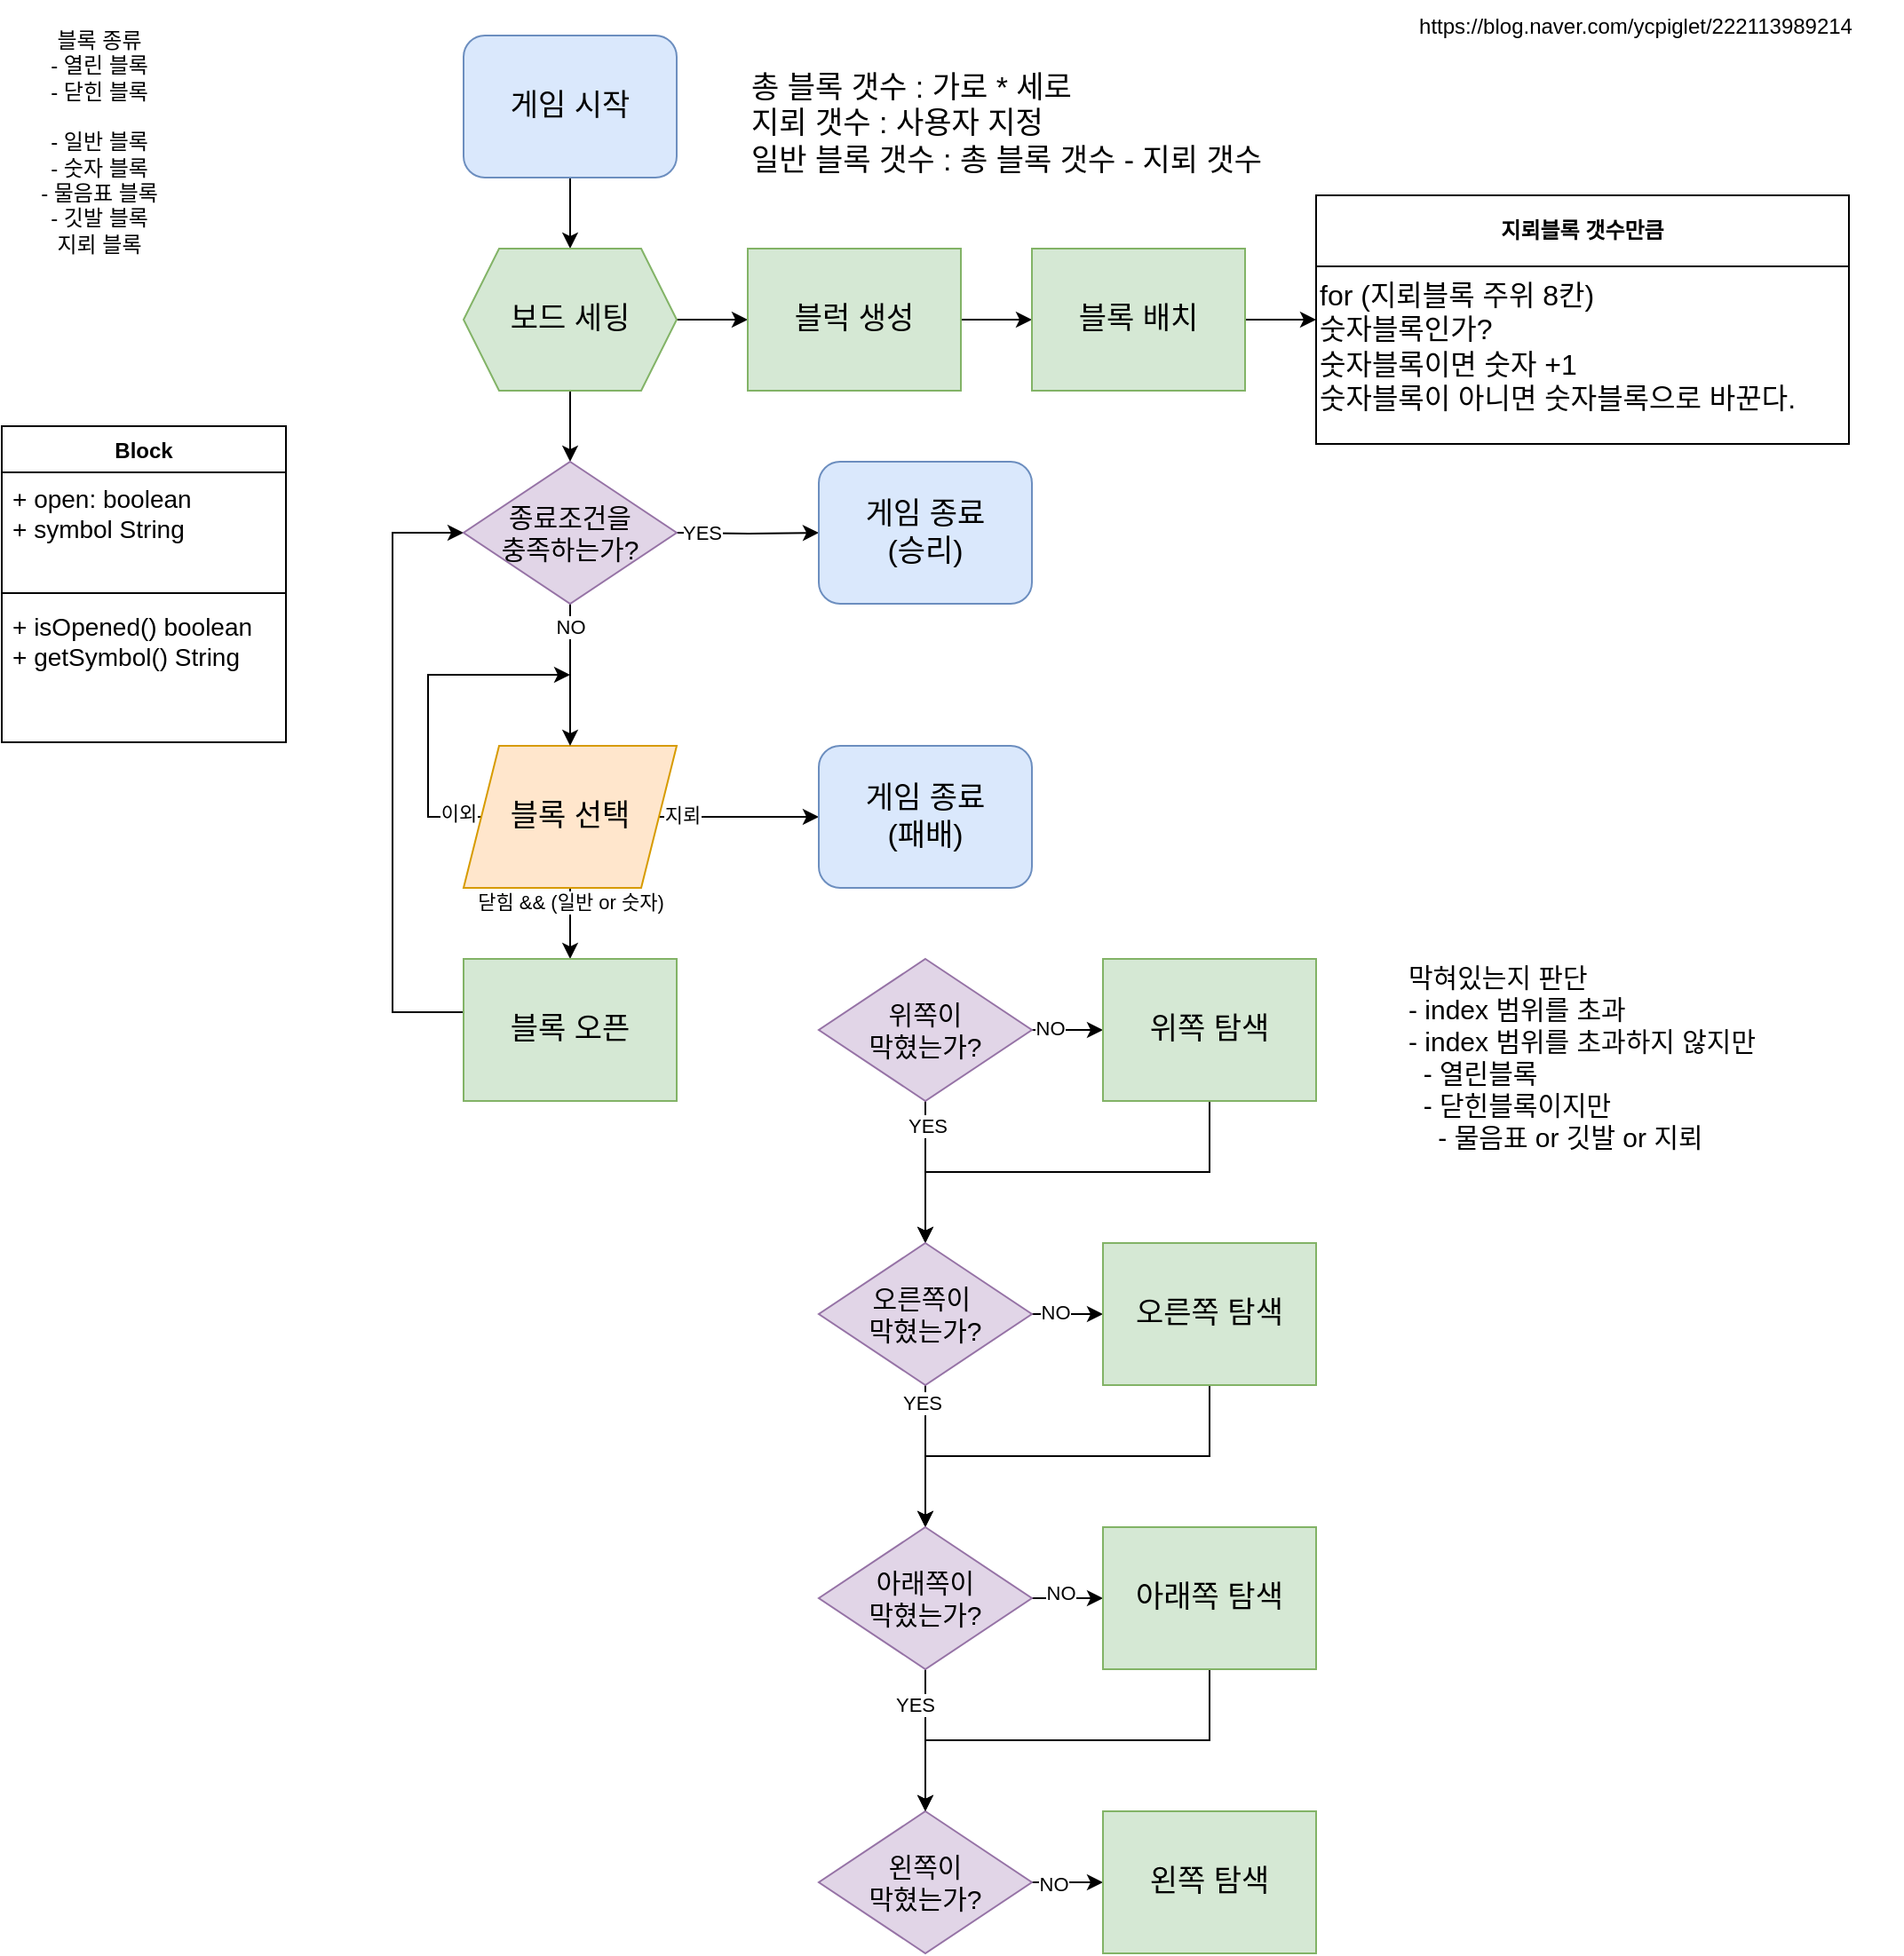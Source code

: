 <mxfile version="24.7.6">
  <diagram id="C5RBs43oDa-KdzZeNtuy" name="Page-1">
    <mxGraphModel dx="1388" dy="766" grid="1" gridSize="10" guides="1" tooltips="1" connect="1" arrows="1" fold="1" page="1" pageScale="1" pageWidth="827" pageHeight="1169" math="0" shadow="0">
      <root>
        <mxCell id="WIyWlLk6GJQsqaUBKTNV-0" />
        <mxCell id="WIyWlLk6GJQsqaUBKTNV-1" parent="WIyWlLk6GJQsqaUBKTNV-0" />
        <mxCell id="WfOOoD9RHd-EX-u53SII-0" value="블록 종류&lt;div&gt;- 열린 블록&lt;/div&gt;&lt;div&gt;- 닫힌 블록&lt;/div&gt;&lt;div&gt;&lt;br&gt;&lt;/div&gt;&lt;div&gt;- 일반 블록&lt;/div&gt;&lt;div&gt;- 숫자 블록&lt;/div&gt;&lt;div&gt;- 물음표 블록&lt;/div&gt;&lt;div&gt;- 깃발 블록&lt;/div&gt;&lt;div&gt;지뢰 블록&lt;/div&gt;" style="text;html=1;align=center;verticalAlign=middle;whiteSpace=wrap;rounded=0;" parent="WIyWlLk6GJQsqaUBKTNV-1" vertex="1">
          <mxGeometry x="20" y="30" width="110" height="140" as="geometry" />
        </mxCell>
        <mxCell id="WfOOoD9RHd-EX-u53SII-37" style="edgeStyle=orthogonalEdgeStyle;rounded=0;orthogonalLoop=1;jettySize=auto;html=1;exitX=0.5;exitY=1;exitDx=0;exitDy=0;entryX=0.5;entryY=0;entryDx=0;entryDy=0;" parent="WIyWlLk6GJQsqaUBKTNV-1" source="WfOOoD9RHd-EX-u53SII-16" target="WfOOoD9RHd-EX-u53SII-17" edge="1">
          <mxGeometry relative="1" as="geometry" />
        </mxCell>
        <mxCell id="WfOOoD9RHd-EX-u53SII-16" value="게임 시작" style="rounded=1;whiteSpace=wrap;html=1;fillColor=#dae8fc;strokeColor=#6c8ebf;fontSize=17;" parent="WIyWlLk6GJQsqaUBKTNV-1" vertex="1">
          <mxGeometry x="280" y="40" width="120" height="80" as="geometry" />
        </mxCell>
        <mxCell id="WfOOoD9RHd-EX-u53SII-60" style="edgeStyle=orthogonalEdgeStyle;rounded=0;orthogonalLoop=1;jettySize=auto;html=1;exitX=1;exitY=0.5;exitDx=0;exitDy=0;" parent="WIyWlLk6GJQsqaUBKTNV-1" source="WfOOoD9RHd-EX-u53SII-17" target="WfOOoD9RHd-EX-u53SII-18" edge="1">
          <mxGeometry relative="1" as="geometry" />
        </mxCell>
        <mxCell id="WfOOoD9RHd-EX-u53SII-71" style="edgeStyle=orthogonalEdgeStyle;rounded=0;orthogonalLoop=1;jettySize=auto;html=1;exitX=0.5;exitY=1;exitDx=0;exitDy=0;entryX=0.5;entryY=0;entryDx=0;entryDy=0;" parent="WIyWlLk6GJQsqaUBKTNV-1" source="WfOOoD9RHd-EX-u53SII-17" target="WfOOoD9RHd-EX-u53SII-70" edge="1">
          <mxGeometry relative="1" as="geometry" />
        </mxCell>
        <mxCell id="WfOOoD9RHd-EX-u53SII-17" value="보드 세팅" style="shape=hexagon;perimeter=hexagonPerimeter2;whiteSpace=wrap;html=1;fixedSize=1;fontSize=17;fillColor=#d5e8d4;strokeColor=#82b366;" parent="WIyWlLk6GJQsqaUBKTNV-1" vertex="1">
          <mxGeometry x="280" y="160" width="120" height="80" as="geometry" />
        </mxCell>
        <mxCell id="WfOOoD9RHd-EX-u53SII-67" style="edgeStyle=orthogonalEdgeStyle;rounded=0;orthogonalLoop=1;jettySize=auto;html=1;exitX=1;exitY=0.5;exitDx=0;exitDy=0;entryX=0;entryY=0.5;entryDx=0;entryDy=0;" parent="WIyWlLk6GJQsqaUBKTNV-1" source="WfOOoD9RHd-EX-u53SII-18" target="WfOOoD9RHd-EX-u53SII-19" edge="1">
          <mxGeometry relative="1" as="geometry" />
        </mxCell>
        <mxCell id="WfOOoD9RHd-EX-u53SII-18" value="블럭 생성" style="rounded=0;whiteSpace=wrap;html=1;fillColor=#d5e8d4;strokeColor=#82b366;fontSize=17;align=center;" parent="WIyWlLk6GJQsqaUBKTNV-1" vertex="1">
          <mxGeometry x="440" y="160" width="120" height="80" as="geometry" />
        </mxCell>
        <mxCell id="WfOOoD9RHd-EX-u53SII-69" style="edgeStyle=orthogonalEdgeStyle;rounded=0;orthogonalLoop=1;jettySize=auto;html=1;exitX=1;exitY=0.5;exitDx=0;exitDy=0;entryX=0;entryY=0.5;entryDx=0;entryDy=0;" parent="WIyWlLk6GJQsqaUBKTNV-1" source="WfOOoD9RHd-EX-u53SII-19" target="WfOOoD9RHd-EX-u53SII-63" edge="1">
          <mxGeometry relative="1" as="geometry" />
        </mxCell>
        <mxCell id="WfOOoD9RHd-EX-u53SII-19" value="블록 배치" style="rounded=0;whiteSpace=wrap;html=1;fillColor=#d5e8d4;strokeColor=#82b366;fontSize=17;" parent="WIyWlLk6GJQsqaUBKTNV-1" vertex="1">
          <mxGeometry x="600" y="160" width="120" height="80" as="geometry" />
        </mxCell>
        <mxCell id="WfOOoD9RHd-EX-u53SII-36" style="edgeStyle=orthogonalEdgeStyle;rounded=0;orthogonalLoop=1;jettySize=auto;html=1;exitX=0.5;exitY=1;exitDx=0;exitDy=0;entryX=0.5;entryY=0;entryDx=0;entryDy=0;" parent="WIyWlLk6GJQsqaUBKTNV-1" source="WfOOoD9RHd-EX-u53SII-21" edge="1">
          <mxGeometry relative="1" as="geometry">
            <mxPoint x="340" y="560" as="targetPoint" />
          </mxGeometry>
        </mxCell>
        <mxCell id="WfOOoD9RHd-EX-u53SII-79" value="닫힘 &amp;amp;&amp;amp; (일반 or 숫자)" style="edgeLabel;html=1;align=center;verticalAlign=middle;resizable=0;points=[];" parent="WfOOoD9RHd-EX-u53SII-36" vertex="1" connectable="0">
          <mxGeometry x="-0.605" relative="1" as="geometry">
            <mxPoint as="offset" />
          </mxGeometry>
        </mxCell>
        <mxCell id="WfOOoD9RHd-EX-u53SII-46" style="edgeStyle=orthogonalEdgeStyle;rounded=0;orthogonalLoop=1;jettySize=auto;html=1;exitX=0;exitY=0.5;exitDx=0;exitDy=0;" parent="WIyWlLk6GJQsqaUBKTNV-1" source="WfOOoD9RHd-EX-u53SII-21" edge="1">
          <mxGeometry relative="1" as="geometry">
            <mxPoint x="340" y="400" as="targetPoint" />
            <Array as="points">
              <mxPoint x="260" y="480" />
              <mxPoint x="260" y="400" />
            </Array>
          </mxGeometry>
        </mxCell>
        <mxCell id="WfOOoD9RHd-EX-u53SII-78" value="이외" style="edgeLabel;html=1;align=center;verticalAlign=middle;resizable=0;points=[];" parent="WfOOoD9RHd-EX-u53SII-46" vertex="1" connectable="0">
          <mxGeometry x="-0.863" y="-2" relative="1" as="geometry">
            <mxPoint as="offset" />
          </mxGeometry>
        </mxCell>
        <mxCell id="WfOOoD9RHd-EX-u53SII-56" style="edgeStyle=orthogonalEdgeStyle;rounded=0;orthogonalLoop=1;jettySize=auto;html=1;exitX=1;exitY=0.5;exitDx=0;exitDy=0;entryX=0;entryY=0.5;entryDx=0;entryDy=0;" parent="WIyWlLk6GJQsqaUBKTNV-1" source="WfOOoD9RHd-EX-u53SII-21" target="WfOOoD9RHd-EX-u53SII-55" edge="1">
          <mxGeometry relative="1" as="geometry">
            <mxPoint x="420" y="480" as="targetPoint" />
          </mxGeometry>
        </mxCell>
        <mxCell id="WfOOoD9RHd-EX-u53SII-77" value="지뢰" style="edgeLabel;html=1;align=center;verticalAlign=middle;resizable=0;points=[];" parent="WfOOoD9RHd-EX-u53SII-56" vertex="1" connectable="0">
          <mxGeometry x="-0.711" y="1" relative="1" as="geometry">
            <mxPoint as="offset" />
          </mxGeometry>
        </mxCell>
        <mxCell id="WfOOoD9RHd-EX-u53SII-21" value="블록 선택" style="shape=parallelogram;perimeter=parallelogramPerimeter;whiteSpace=wrap;html=1;fixedSize=1;fillColor=#ffe6cc;strokeColor=#d79b00;fontSize=17;" parent="WIyWlLk6GJQsqaUBKTNV-1" vertex="1">
          <mxGeometry x="280" y="440" width="120" height="80" as="geometry" />
        </mxCell>
        <mxCell id="WfOOoD9RHd-EX-u53SII-47" value="Block" style="swimlane;fontStyle=1;align=center;verticalAlign=top;childLayout=stackLayout;horizontal=1;startSize=26;horizontalStack=0;resizeParent=1;resizeParentMax=0;resizeLast=0;collapsible=1;marginBottom=0;whiteSpace=wrap;html=1;" parent="WIyWlLk6GJQsqaUBKTNV-1" vertex="1">
          <mxGeometry x="20" y="260" width="160" height="178" as="geometry" />
        </mxCell>
        <mxCell id="WfOOoD9RHd-EX-u53SII-48" value="+ open: boolean&lt;div style=&quot;font-size: 14px;&quot;&gt;+ symbol String&lt;/div&gt;" style="text;strokeColor=none;fillColor=none;align=left;verticalAlign=top;spacingLeft=4;spacingRight=4;overflow=hidden;rotatable=0;points=[[0,0.5],[1,0.5]];portConstraint=eastwest;whiteSpace=wrap;html=1;fontSize=14;" parent="WfOOoD9RHd-EX-u53SII-47" vertex="1">
          <mxGeometry y="26" width="160" height="64" as="geometry" />
        </mxCell>
        <mxCell id="WfOOoD9RHd-EX-u53SII-49" value="" style="line;strokeWidth=1;fillColor=none;align=left;verticalAlign=middle;spacingTop=-1;spacingLeft=3;spacingRight=3;rotatable=0;labelPosition=right;points=[];portConstraint=eastwest;strokeColor=inherit;" parent="WfOOoD9RHd-EX-u53SII-47" vertex="1">
          <mxGeometry y="90" width="160" height="8" as="geometry" />
        </mxCell>
        <mxCell id="WfOOoD9RHd-EX-u53SII-50" value="+ isOpened() boolean&lt;div style=&quot;font-size: 14px;&quot;&gt;+ getSymbol() String&lt;/div&gt;" style="text;strokeColor=none;fillColor=none;align=left;verticalAlign=top;spacingLeft=4;spacingRight=4;overflow=hidden;rotatable=0;points=[[0,0.5],[1,0.5]];portConstraint=eastwest;whiteSpace=wrap;html=1;fontSize=14;" parent="WfOOoD9RHd-EX-u53SII-47" vertex="1">
          <mxGeometry y="98" width="160" height="80" as="geometry" />
        </mxCell>
        <mxCell id="WfOOoD9RHd-EX-u53SII-55" value="게임 종료&lt;div&gt;(패배)&lt;/div&gt;" style="rounded=1;whiteSpace=wrap;html=1;fillColor=#dae8fc;strokeColor=#6c8ebf;fontSize=17;" parent="WIyWlLk6GJQsqaUBKTNV-1" vertex="1">
          <mxGeometry x="480" y="440" width="120" height="80" as="geometry" />
        </mxCell>
        <mxCell id="WfOOoD9RHd-EX-u53SII-59" style="edgeStyle=orthogonalEdgeStyle;rounded=0;orthogonalLoop=1;jettySize=auto;html=1;exitX=0;exitY=0.5;exitDx=0;exitDy=0;" parent="WIyWlLk6GJQsqaUBKTNV-1" source="WfOOoD9RHd-EX-u53SII-58" edge="1">
          <mxGeometry relative="1" as="geometry">
            <mxPoint x="280" y="320" as="targetPoint" />
            <mxPoint x="220" y="520" as="sourcePoint" />
            <Array as="points">
              <mxPoint x="240" y="590" />
              <mxPoint x="240" y="320" />
            </Array>
          </mxGeometry>
        </mxCell>
        <mxCell id="WfOOoD9RHd-EX-u53SII-58" value="블록 오픈" style="rounded=0;whiteSpace=wrap;html=1;fillColor=#d5e8d4;strokeColor=#82b366;fontSize=17;" parent="WIyWlLk6GJQsqaUBKTNV-1" vertex="1">
          <mxGeometry x="280" y="560" width="120" height="80" as="geometry" />
        </mxCell>
        <mxCell id="WfOOoD9RHd-EX-u53SII-61" value="&lt;span style=&quot;font-size: 17px;&quot;&gt;총 블록 갯수 : 가로 * 세로&lt;/span&gt;&lt;div style=&quot;font-size: 17px;&quot;&gt;지뢰 갯수 : 사용자 지정&lt;/div&gt;&lt;div style=&quot;font-size: 17px;&quot;&gt;일반 블록 갯수 : 총 블록 갯수 - 지뢰 갯수&lt;/div&gt;" style="text;html=1;align=left;verticalAlign=middle;whiteSpace=wrap;rounded=0;" parent="WIyWlLk6GJQsqaUBKTNV-1" vertex="1">
          <mxGeometry x="440" y="60" width="370" height="60" as="geometry" />
        </mxCell>
        <mxCell id="WfOOoD9RHd-EX-u53SII-63" value="지뢰블록 갯수만큼" style="swimlane;whiteSpace=wrap;html=1;startSize=40;" parent="WIyWlLk6GJQsqaUBKTNV-1" vertex="1">
          <mxGeometry x="760" y="130" width="300" height="140" as="geometry">
            <mxRectangle x="760" y="185" width="140" height="30" as="alternateBounds" />
          </mxGeometry>
        </mxCell>
        <mxCell id="WfOOoD9RHd-EX-u53SII-65" value="for (지뢰블록 주위 8칸)&lt;div style=&quot;font-size: 16px;&quot;&gt;숫자블록인가?&lt;/div&gt;&lt;div style=&quot;font-size: 16px;&quot;&gt;숫자블록이면 숫자 +1&lt;/div&gt;&lt;div style=&quot;font-size: 16px;&quot;&gt;숫자블록이 아니면 숫자블록으로 바꾼다.&lt;/div&gt;" style="text;html=1;align=left;verticalAlign=middle;resizable=0;points=[];autosize=1;strokeColor=none;fillColor=none;fontSize=16;" parent="WfOOoD9RHd-EX-u53SII-63" vertex="1">
          <mxGeometry y="40" width="310" height="90" as="geometry" />
        </mxCell>
        <mxCell id="WfOOoD9RHd-EX-u53SII-68" value="https://blog.naver.com/ycpiglet/222113989214" style="text;html=1;align=center;verticalAlign=middle;whiteSpace=wrap;rounded=0;" parent="WIyWlLk6GJQsqaUBKTNV-1" vertex="1">
          <mxGeometry x="910" y="20" width="60" height="30" as="geometry" />
        </mxCell>
        <mxCell id="WfOOoD9RHd-EX-u53SII-73" style="edgeStyle=orthogonalEdgeStyle;rounded=0;orthogonalLoop=1;jettySize=auto;html=1;entryX=0;entryY=0.5;entryDx=0;entryDy=0;" parent="WIyWlLk6GJQsqaUBKTNV-1" target="WfOOoD9RHd-EX-u53SII-72" edge="1">
          <mxGeometry relative="1" as="geometry">
            <mxPoint x="400" y="320" as="sourcePoint" />
          </mxGeometry>
        </mxCell>
        <mxCell id="WfOOoD9RHd-EX-u53SII-75" value="YES" style="edgeLabel;html=1;align=center;verticalAlign=middle;resizable=0;points=[];" parent="WfOOoD9RHd-EX-u53SII-73" vertex="1" connectable="0">
          <mxGeometry x="-0.902" y="3" relative="1" as="geometry">
            <mxPoint x="10" y="3" as="offset" />
          </mxGeometry>
        </mxCell>
        <mxCell id="WfOOoD9RHd-EX-u53SII-74" style="edgeStyle=orthogonalEdgeStyle;rounded=0;orthogonalLoop=1;jettySize=auto;html=1;exitX=0.5;exitY=1;exitDx=0;exitDy=0;entryX=0.5;entryY=0;entryDx=0;entryDy=0;" parent="WIyWlLk6GJQsqaUBKTNV-1" source="WfOOoD9RHd-EX-u53SII-70" target="WfOOoD9RHd-EX-u53SII-21" edge="1">
          <mxGeometry relative="1" as="geometry" />
        </mxCell>
        <mxCell id="WfOOoD9RHd-EX-u53SII-76" value="NO" style="edgeLabel;html=1;align=center;verticalAlign=middle;resizable=0;points=[];" parent="WfOOoD9RHd-EX-u53SII-74" vertex="1" connectable="0">
          <mxGeometry x="-0.457" relative="1" as="geometry">
            <mxPoint y="-9" as="offset" />
          </mxGeometry>
        </mxCell>
        <mxCell id="WfOOoD9RHd-EX-u53SII-70" value="종료조건을&lt;div style=&quot;font-size: 15px;&quot;&gt;충족하는가?&lt;/div&gt;" style="rhombus;whiteSpace=wrap;html=1;fillColor=#e1d5e7;strokeColor=#9673a6;fontSize=15;" parent="WIyWlLk6GJQsqaUBKTNV-1" vertex="1">
          <mxGeometry x="280" y="280" width="120" height="80" as="geometry" />
        </mxCell>
        <mxCell id="WfOOoD9RHd-EX-u53SII-72" value="게임 종료&lt;div&gt;(승리)&lt;/div&gt;" style="rounded=1;whiteSpace=wrap;html=1;fillColor=#dae8fc;strokeColor=#6c8ebf;fontSize=17;" parent="WIyWlLk6GJQsqaUBKTNV-1" vertex="1">
          <mxGeometry x="480" y="280" width="120" height="80" as="geometry" />
        </mxCell>
        <mxCell id="CFuSLQ0Rf22xrRSl3aU7-11" style="edgeStyle=orthogonalEdgeStyle;rounded=0;orthogonalLoop=1;jettySize=auto;html=1;exitX=1;exitY=0.5;exitDx=0;exitDy=0;" edge="1" parent="WIyWlLk6GJQsqaUBKTNV-1" source="CFuSLQ0Rf22xrRSl3aU7-2" target="CFuSLQ0Rf22xrRSl3aU7-3">
          <mxGeometry relative="1" as="geometry" />
        </mxCell>
        <mxCell id="CFuSLQ0Rf22xrRSl3aU7-12" value="NO" style="edgeLabel;html=1;align=center;verticalAlign=middle;resizable=0;points=[];" vertex="1" connectable="0" parent="CFuSLQ0Rf22xrRSl3aU7-11">
          <mxGeometry x="-0.5" y="1" relative="1" as="geometry">
            <mxPoint as="offset" />
          </mxGeometry>
        </mxCell>
        <mxCell id="CFuSLQ0Rf22xrRSl3aU7-13" style="edgeStyle=orthogonalEdgeStyle;rounded=0;orthogonalLoop=1;jettySize=auto;html=1;exitX=0.5;exitY=1;exitDx=0;exitDy=0;entryX=0.5;entryY=0;entryDx=0;entryDy=0;" edge="1" parent="WIyWlLk6GJQsqaUBKTNV-1" source="CFuSLQ0Rf22xrRSl3aU7-2" target="CFuSLQ0Rf22xrRSl3aU7-5">
          <mxGeometry relative="1" as="geometry" />
        </mxCell>
        <mxCell id="CFuSLQ0Rf22xrRSl3aU7-14" value="YES" style="edgeLabel;html=1;align=center;verticalAlign=middle;resizable=0;points=[];" vertex="1" connectable="0" parent="CFuSLQ0Rf22xrRSl3aU7-13">
          <mxGeometry x="-0.65" y="1" relative="1" as="geometry">
            <mxPoint as="offset" />
          </mxGeometry>
        </mxCell>
        <mxCell id="CFuSLQ0Rf22xrRSl3aU7-2" value="위쪽이&lt;div&gt;막혔는가?&lt;/div&gt;" style="rhombus;whiteSpace=wrap;html=1;fillColor=#e1d5e7;strokeColor=#9673a6;fontSize=15;" vertex="1" parent="WIyWlLk6GJQsqaUBKTNV-1">
          <mxGeometry x="480" y="560" width="120" height="80" as="geometry" />
        </mxCell>
        <mxCell id="CFuSLQ0Rf22xrRSl3aU7-25" style="edgeStyle=orthogonalEdgeStyle;rounded=0;orthogonalLoop=1;jettySize=auto;html=1;exitX=0.5;exitY=1;exitDx=0;exitDy=0;" edge="1" parent="WIyWlLk6GJQsqaUBKTNV-1" source="CFuSLQ0Rf22xrRSl3aU7-3" target="CFuSLQ0Rf22xrRSl3aU7-5">
          <mxGeometry relative="1" as="geometry" />
        </mxCell>
        <mxCell id="CFuSLQ0Rf22xrRSl3aU7-3" value="위쪽 탐색" style="rounded=0;whiteSpace=wrap;html=1;fillColor=#d5e8d4;strokeColor=#82b366;fontSize=17;" vertex="1" parent="WIyWlLk6GJQsqaUBKTNV-1">
          <mxGeometry x="640" y="560" width="120" height="80" as="geometry" />
        </mxCell>
        <mxCell id="CFuSLQ0Rf22xrRSl3aU7-15" style="edgeStyle=orthogonalEdgeStyle;rounded=0;orthogonalLoop=1;jettySize=auto;html=1;exitX=0.5;exitY=1;exitDx=0;exitDy=0;entryX=0.5;entryY=0;entryDx=0;entryDy=0;" edge="1" parent="WIyWlLk6GJQsqaUBKTNV-1" source="CFuSLQ0Rf22xrRSl3aU7-5" target="CFuSLQ0Rf22xrRSl3aU7-7">
          <mxGeometry relative="1" as="geometry" />
        </mxCell>
        <mxCell id="CFuSLQ0Rf22xrRSl3aU7-16" value="YES" style="edgeLabel;html=1;align=center;verticalAlign=middle;resizable=0;points=[];" vertex="1" connectable="0" parent="CFuSLQ0Rf22xrRSl3aU7-15">
          <mxGeometry x="-0.75" y="-2" relative="1" as="geometry">
            <mxPoint as="offset" />
          </mxGeometry>
        </mxCell>
        <mxCell id="CFuSLQ0Rf22xrRSl3aU7-19" style="edgeStyle=orthogonalEdgeStyle;rounded=0;orthogonalLoop=1;jettySize=auto;html=1;exitX=1;exitY=0.5;exitDx=0;exitDy=0;entryX=0;entryY=0.5;entryDx=0;entryDy=0;" edge="1" parent="WIyWlLk6GJQsqaUBKTNV-1" source="CFuSLQ0Rf22xrRSl3aU7-5" target="CFuSLQ0Rf22xrRSl3aU7-6">
          <mxGeometry relative="1" as="geometry" />
        </mxCell>
        <mxCell id="CFuSLQ0Rf22xrRSl3aU7-22" value="NO" style="edgeLabel;html=1;align=center;verticalAlign=middle;resizable=0;points=[];" vertex="1" connectable="0" parent="CFuSLQ0Rf22xrRSl3aU7-19">
          <mxGeometry x="-0.35" y="1" relative="1" as="geometry">
            <mxPoint as="offset" />
          </mxGeometry>
        </mxCell>
        <mxCell id="CFuSLQ0Rf22xrRSl3aU7-5" value="오른쪽이&amp;nbsp;&lt;div&gt;막혔는가?&lt;/div&gt;" style="rhombus;whiteSpace=wrap;html=1;fillColor=#e1d5e7;strokeColor=#9673a6;fontSize=15;" vertex="1" parent="WIyWlLk6GJQsqaUBKTNV-1">
          <mxGeometry x="480" y="720" width="120" height="80" as="geometry" />
        </mxCell>
        <mxCell id="CFuSLQ0Rf22xrRSl3aU7-26" style="edgeStyle=orthogonalEdgeStyle;rounded=0;orthogonalLoop=1;jettySize=auto;html=1;exitX=0.5;exitY=1;exitDx=0;exitDy=0;" edge="1" parent="WIyWlLk6GJQsqaUBKTNV-1" source="CFuSLQ0Rf22xrRSl3aU7-6" target="CFuSLQ0Rf22xrRSl3aU7-7">
          <mxGeometry relative="1" as="geometry" />
        </mxCell>
        <mxCell id="CFuSLQ0Rf22xrRSl3aU7-6" value="오른쪽 탐색" style="rounded=0;whiteSpace=wrap;html=1;fillColor=#d5e8d4;strokeColor=#82b366;fontSize=17;" vertex="1" parent="WIyWlLk6GJQsqaUBKTNV-1">
          <mxGeometry x="640" y="720" width="120" height="80" as="geometry" />
        </mxCell>
        <mxCell id="CFuSLQ0Rf22xrRSl3aU7-17" style="edgeStyle=orthogonalEdgeStyle;rounded=0;orthogonalLoop=1;jettySize=auto;html=1;exitX=0.5;exitY=1;exitDx=0;exitDy=0;entryX=0.5;entryY=0;entryDx=0;entryDy=0;" edge="1" parent="WIyWlLk6GJQsqaUBKTNV-1" source="CFuSLQ0Rf22xrRSl3aU7-7" target="CFuSLQ0Rf22xrRSl3aU7-8">
          <mxGeometry relative="1" as="geometry" />
        </mxCell>
        <mxCell id="CFuSLQ0Rf22xrRSl3aU7-18" value="YES" style="edgeLabel;html=1;align=center;verticalAlign=middle;resizable=0;points=[];" vertex="1" connectable="0" parent="CFuSLQ0Rf22xrRSl3aU7-17">
          <mxGeometry x="-0.5" y="-6" relative="1" as="geometry">
            <mxPoint as="offset" />
          </mxGeometry>
        </mxCell>
        <mxCell id="CFuSLQ0Rf22xrRSl3aU7-20" style="edgeStyle=orthogonalEdgeStyle;rounded=0;orthogonalLoop=1;jettySize=auto;html=1;exitX=1;exitY=0.5;exitDx=0;exitDy=0;entryX=0;entryY=0.5;entryDx=0;entryDy=0;" edge="1" parent="WIyWlLk6GJQsqaUBKTNV-1" source="CFuSLQ0Rf22xrRSl3aU7-7" target="CFuSLQ0Rf22xrRSl3aU7-9">
          <mxGeometry relative="1" as="geometry" />
        </mxCell>
        <mxCell id="CFuSLQ0Rf22xrRSl3aU7-23" value="NO" style="edgeLabel;html=1;align=center;verticalAlign=middle;resizable=0;points=[];" vertex="1" connectable="0" parent="CFuSLQ0Rf22xrRSl3aU7-20">
          <mxGeometry x="-0.2" y="3" relative="1" as="geometry">
            <mxPoint as="offset" />
          </mxGeometry>
        </mxCell>
        <mxCell id="CFuSLQ0Rf22xrRSl3aU7-7" value="아래&lt;span style=&quot;background-color: initial;&quot;&gt;쪽이&lt;/span&gt;&lt;div&gt;&lt;div&gt;막혔는가?&lt;/div&gt;&lt;/div&gt;" style="rhombus;whiteSpace=wrap;html=1;fillColor=#e1d5e7;strokeColor=#9673a6;fontSize=15;" vertex="1" parent="WIyWlLk6GJQsqaUBKTNV-1">
          <mxGeometry x="480" y="880" width="120" height="80" as="geometry" />
        </mxCell>
        <mxCell id="CFuSLQ0Rf22xrRSl3aU7-21" style="edgeStyle=orthogonalEdgeStyle;rounded=0;orthogonalLoop=1;jettySize=auto;html=1;exitX=1;exitY=0.5;exitDx=0;exitDy=0;entryX=0;entryY=0.5;entryDx=0;entryDy=0;" edge="1" parent="WIyWlLk6GJQsqaUBKTNV-1" source="CFuSLQ0Rf22xrRSl3aU7-8" target="CFuSLQ0Rf22xrRSl3aU7-10">
          <mxGeometry relative="1" as="geometry" />
        </mxCell>
        <mxCell id="CFuSLQ0Rf22xrRSl3aU7-24" value="NO" style="edgeLabel;html=1;align=center;verticalAlign=middle;resizable=0;points=[];" vertex="1" connectable="0" parent="CFuSLQ0Rf22xrRSl3aU7-21">
          <mxGeometry x="-0.4" y="-1" relative="1" as="geometry">
            <mxPoint as="offset" />
          </mxGeometry>
        </mxCell>
        <mxCell id="CFuSLQ0Rf22xrRSl3aU7-8" value="왼쪽이&lt;div&gt;막혔는가?&lt;/div&gt;" style="rhombus;whiteSpace=wrap;html=1;fillColor=#e1d5e7;strokeColor=#9673a6;fontSize=15;" vertex="1" parent="WIyWlLk6GJQsqaUBKTNV-1">
          <mxGeometry x="480" y="1040" width="120" height="80" as="geometry" />
        </mxCell>
        <mxCell id="CFuSLQ0Rf22xrRSl3aU7-27" style="edgeStyle=orthogonalEdgeStyle;rounded=0;orthogonalLoop=1;jettySize=auto;html=1;exitX=0.5;exitY=1;exitDx=0;exitDy=0;entryX=0.5;entryY=0;entryDx=0;entryDy=0;" edge="1" parent="WIyWlLk6GJQsqaUBKTNV-1" source="CFuSLQ0Rf22xrRSl3aU7-9" target="CFuSLQ0Rf22xrRSl3aU7-8">
          <mxGeometry relative="1" as="geometry" />
        </mxCell>
        <mxCell id="CFuSLQ0Rf22xrRSl3aU7-9" value="아래쪽 탐색" style="rounded=0;whiteSpace=wrap;html=1;fillColor=#d5e8d4;strokeColor=#82b366;fontSize=17;" vertex="1" parent="WIyWlLk6GJQsqaUBKTNV-1">
          <mxGeometry x="640" y="880" width="120" height="80" as="geometry" />
        </mxCell>
        <mxCell id="CFuSLQ0Rf22xrRSl3aU7-10" value="왼쪽 탐색" style="rounded=0;whiteSpace=wrap;html=1;fillColor=#d5e8d4;strokeColor=#82b366;fontSize=17;" vertex="1" parent="WIyWlLk6GJQsqaUBKTNV-1">
          <mxGeometry x="640" y="1040" width="120" height="80" as="geometry" />
        </mxCell>
        <mxCell id="CFuSLQ0Rf22xrRSl3aU7-28" value="&lt;div&gt;막혀있는지 판단&lt;/div&gt;&lt;div&gt;- index 범위를 초과&lt;/div&gt;&lt;div&gt;- index 범위를 초과하지 않지만&lt;/div&gt;&amp;nbsp; - 열린블록&lt;div&gt;&amp;nbsp; - 닫힌블록이지만&lt;br&gt;&lt;div style=&quot;font-size: 15px;&quot;&gt;&amp;nbsp; &amp;nbsp; - &lt;span style=&quot;background-color: initial; font-size: 15px;&quot;&gt;물음표 or 깃발 or 지뢰&lt;/span&gt;&lt;/div&gt;&lt;/div&gt;" style="text;html=1;align=left;verticalAlign=middle;whiteSpace=wrap;rounded=0;fontSize=15;" vertex="1" parent="WIyWlLk6GJQsqaUBKTNV-1">
          <mxGeometry x="810" y="550" width="280" height="130" as="geometry" />
        </mxCell>
      </root>
    </mxGraphModel>
  </diagram>
</mxfile>
